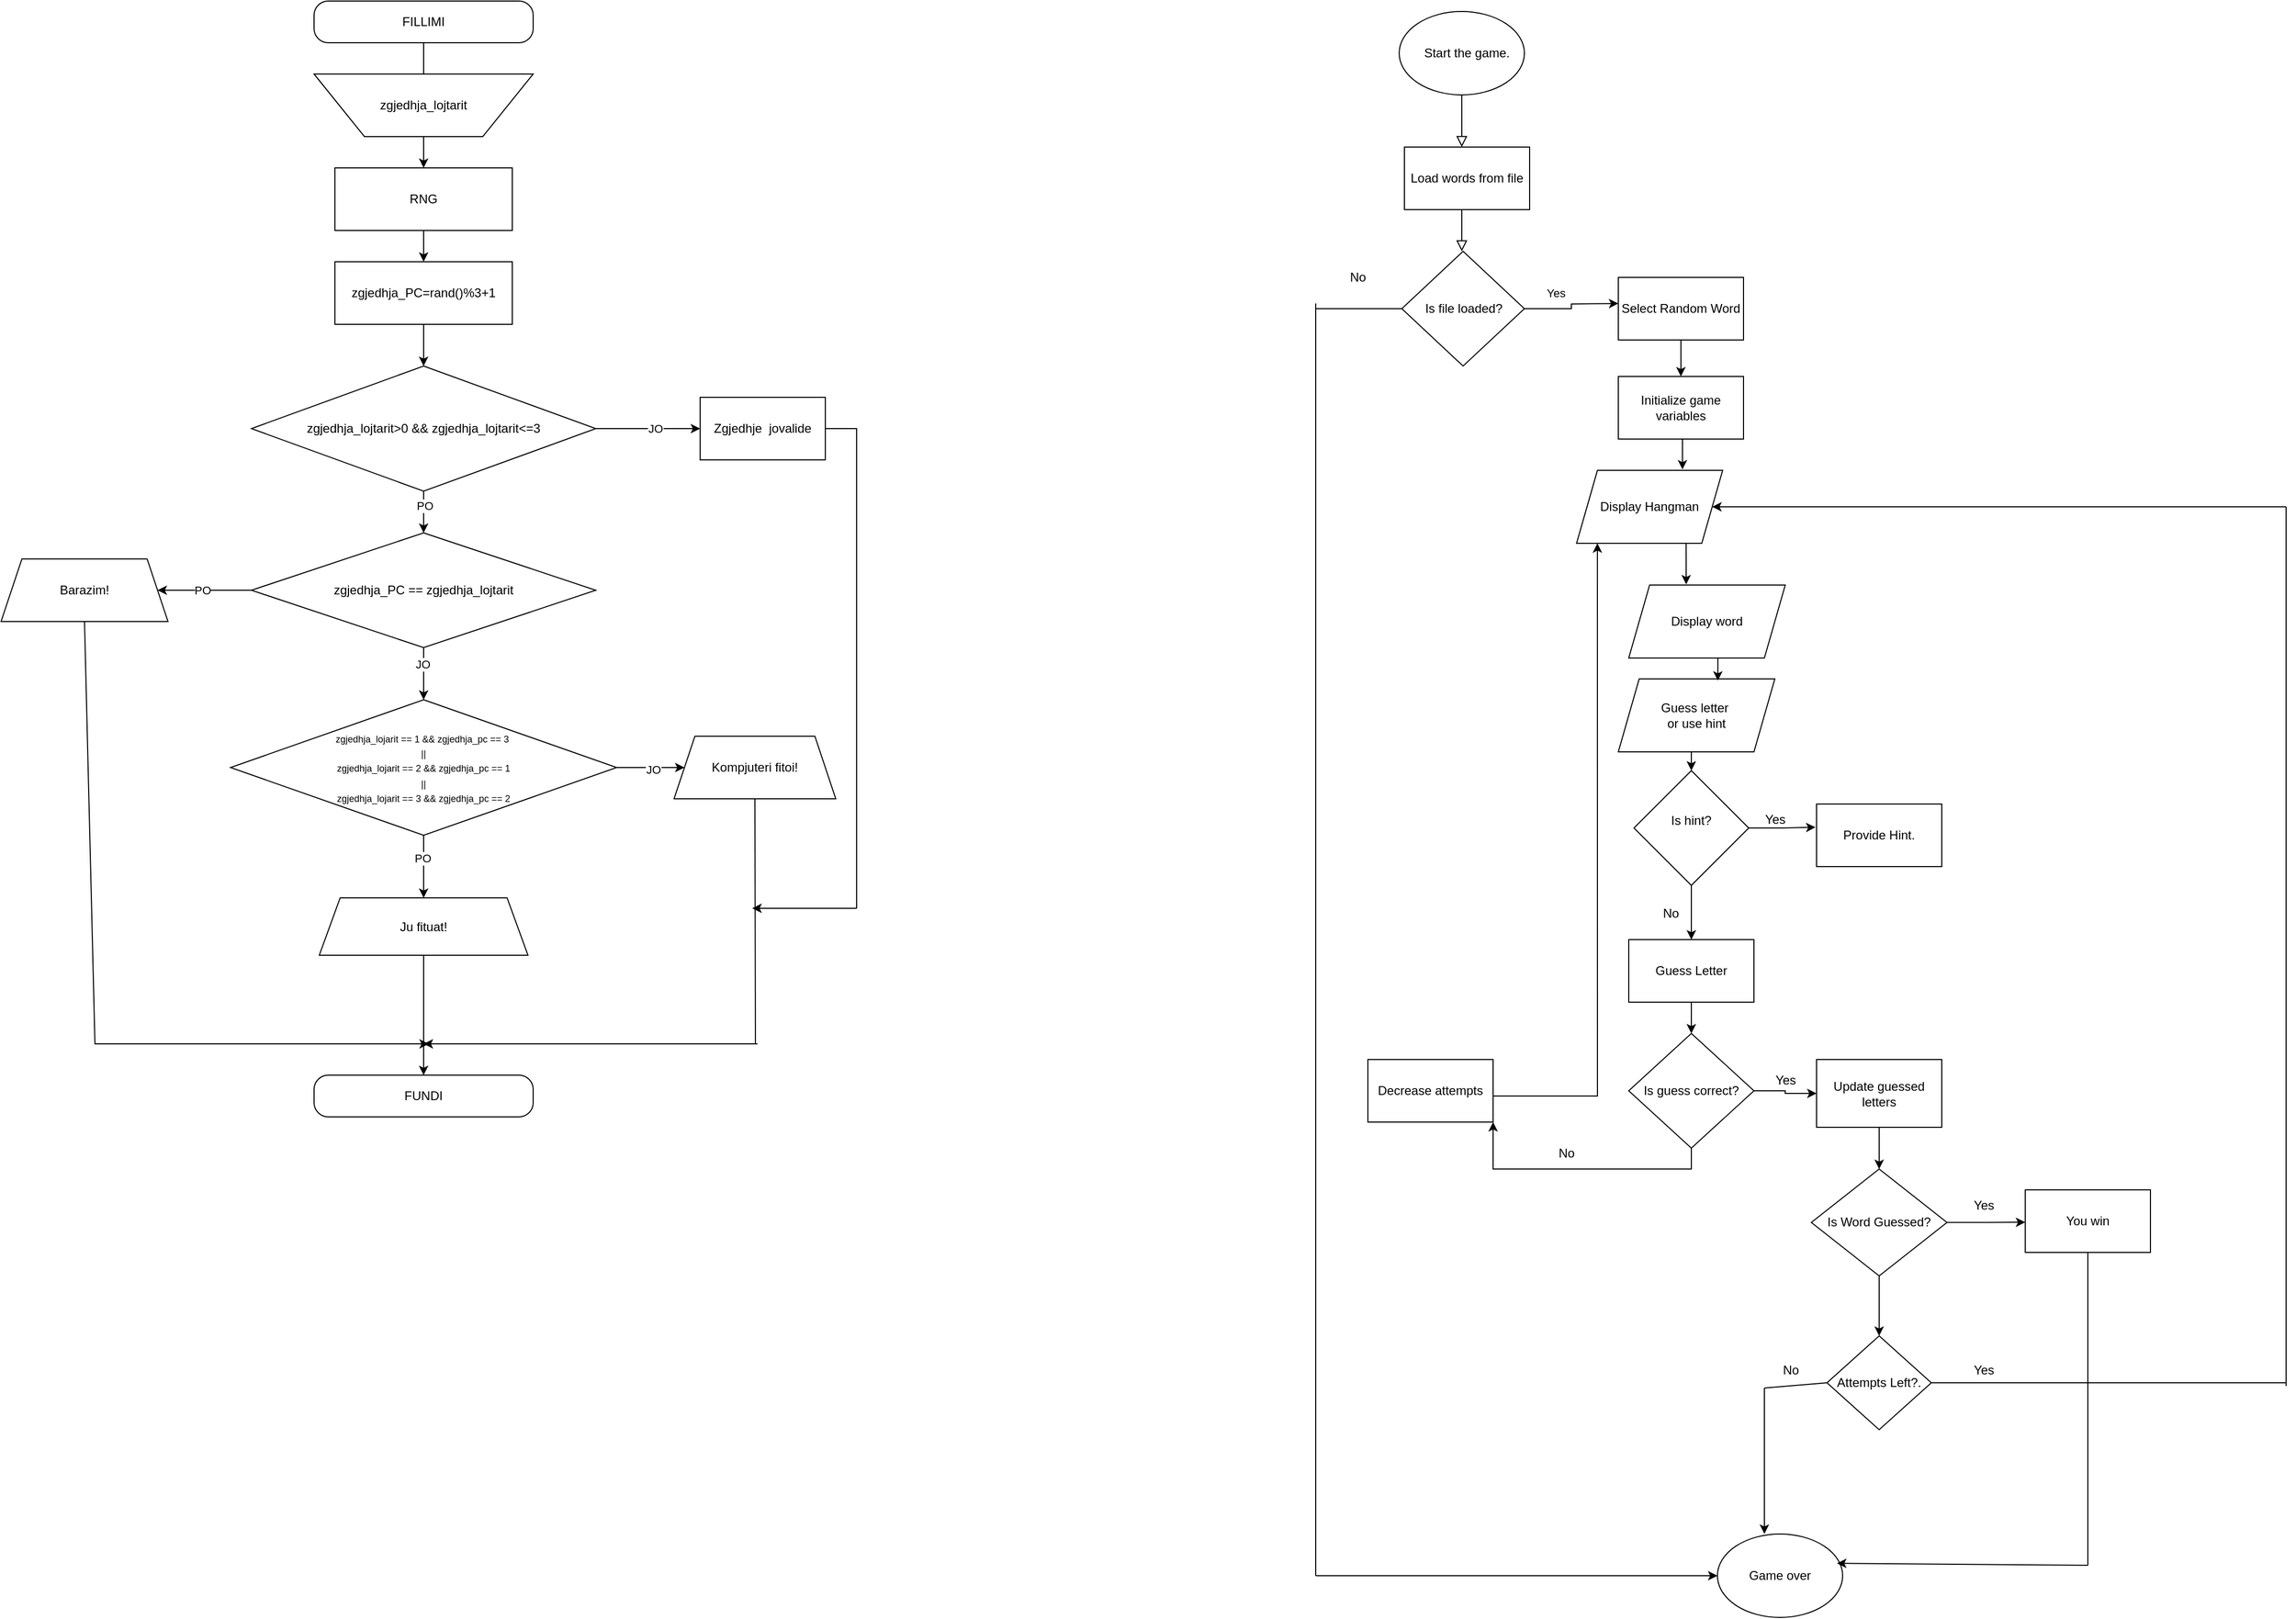 <mxfile version="26.0.6">
  <diagram id="C5RBs43oDa-KdzZeNtuy" name="Page-1">
    <mxGraphModel dx="5160" dy="2228" grid="1" gridSize="10" guides="1" tooltips="1" connect="1" arrows="1" fold="1" page="1" pageScale="1" pageWidth="1169" pageHeight="1654" math="0" shadow="0">
      <root>
        <mxCell id="WIyWlLk6GJQsqaUBKTNV-0" />
        <mxCell id="WIyWlLk6GJQsqaUBKTNV-1" parent="WIyWlLk6GJQsqaUBKTNV-0" />
        <mxCell id="amf6n_xccvMPIKheJyb7-0" value="FILLIMI" style="rounded=1;whiteSpace=wrap;html=1;arcSize=34;" vertex="1" parent="WIyWlLk6GJQsqaUBKTNV-1">
          <mxGeometry x="320" y="20" width="210" height="40" as="geometry" />
        </mxCell>
        <mxCell id="amf6n_xccvMPIKheJyb7-1" value="FUNDI" style="rounded=1;whiteSpace=wrap;html=1;arcSize=34;" vertex="1" parent="WIyWlLk6GJQsqaUBKTNV-1">
          <mxGeometry x="320" y="1050" width="210" height="40" as="geometry" />
        </mxCell>
        <mxCell id="amf6n_xccvMPIKheJyb7-2" value="" style="endArrow=classic;html=1;rounded=0;exitX=0.5;exitY=1;exitDx=0;exitDy=0;" edge="1" parent="WIyWlLk6GJQsqaUBKTNV-1" source="amf6n_xccvMPIKheJyb7-0">
          <mxGeometry width="50" height="50" relative="1" as="geometry">
            <mxPoint x="400" y="190" as="sourcePoint" />
            <mxPoint x="425" y="140" as="targetPoint" />
          </mxGeometry>
        </mxCell>
        <mxCell id="amf6n_xccvMPIKheJyb7-3" value="" style="edgeStyle=orthogonalEdgeStyle;rounded=0;orthogonalLoop=1;jettySize=auto;html=1;" edge="1" parent="WIyWlLk6GJQsqaUBKTNV-1" source="amf6n_xccvMPIKheJyb7-4" target="amf6n_xccvMPIKheJyb7-6">
          <mxGeometry relative="1" as="geometry" />
        </mxCell>
        <mxCell id="amf6n_xccvMPIKheJyb7-4" value="zgjedhja_lojtarit" style="verticalLabelPosition=middle;verticalAlign=middle;html=1;shape=trapezoid;perimeter=trapezoidPerimeter;whiteSpace=wrap;size=0.23;arcSize=10;flipV=1;labelPosition=center;align=center;" vertex="1" parent="WIyWlLk6GJQsqaUBKTNV-1">
          <mxGeometry x="320" y="90" width="210" height="60" as="geometry" />
        </mxCell>
        <mxCell id="amf6n_xccvMPIKheJyb7-5" value="" style="edgeStyle=orthogonalEdgeStyle;rounded=0;orthogonalLoop=1;jettySize=auto;html=1;" edge="1" parent="WIyWlLk6GJQsqaUBKTNV-1" source="amf6n_xccvMPIKheJyb7-6" target="amf6n_xccvMPIKheJyb7-8">
          <mxGeometry relative="1" as="geometry" />
        </mxCell>
        <mxCell id="amf6n_xccvMPIKheJyb7-6" value="RNG" style="rounded=0;whiteSpace=wrap;html=1;" vertex="1" parent="WIyWlLk6GJQsqaUBKTNV-1">
          <mxGeometry x="340" y="180" width="170" height="60" as="geometry" />
        </mxCell>
        <mxCell id="amf6n_xccvMPIKheJyb7-7" value="" style="edgeStyle=orthogonalEdgeStyle;rounded=0;orthogonalLoop=1;jettySize=auto;html=1;" edge="1" parent="WIyWlLk6GJQsqaUBKTNV-1" source="amf6n_xccvMPIKheJyb7-8" target="amf6n_xccvMPIKheJyb7-13">
          <mxGeometry relative="1" as="geometry" />
        </mxCell>
        <mxCell id="amf6n_xccvMPIKheJyb7-8" value="zgjedhja_PC=rand()%3+1" style="whiteSpace=wrap;html=1;rounded=0;" vertex="1" parent="WIyWlLk6GJQsqaUBKTNV-1">
          <mxGeometry x="340" y="270" width="170" height="60" as="geometry" />
        </mxCell>
        <mxCell id="amf6n_xccvMPIKheJyb7-9" value="" style="edgeStyle=orthogonalEdgeStyle;rounded=0;orthogonalLoop=1;jettySize=auto;html=1;" edge="1" parent="WIyWlLk6GJQsqaUBKTNV-1" source="amf6n_xccvMPIKheJyb7-13" target="amf6n_xccvMPIKheJyb7-18">
          <mxGeometry relative="1" as="geometry" />
        </mxCell>
        <mxCell id="amf6n_xccvMPIKheJyb7-10" value="PO" style="edgeLabel;html=1;align=center;verticalAlign=middle;resizable=0;points=[];" vertex="1" connectable="0" parent="amf6n_xccvMPIKheJyb7-9">
          <mxGeometry x="-0.31" y="1" relative="1" as="geometry">
            <mxPoint as="offset" />
          </mxGeometry>
        </mxCell>
        <mxCell id="amf6n_xccvMPIKheJyb7-11" value="" style="edgeStyle=orthogonalEdgeStyle;rounded=0;orthogonalLoop=1;jettySize=auto;html=1;" edge="1" parent="WIyWlLk6GJQsqaUBKTNV-1" source="amf6n_xccvMPIKheJyb7-13" target="amf6n_xccvMPIKheJyb7-25">
          <mxGeometry relative="1" as="geometry" />
        </mxCell>
        <mxCell id="amf6n_xccvMPIKheJyb7-12" value="JO" style="edgeLabel;html=1;align=center;verticalAlign=middle;resizable=0;points=[];" vertex="1" connectable="0" parent="amf6n_xccvMPIKheJyb7-11">
          <mxGeometry x="0.416" y="1" relative="1" as="geometry">
            <mxPoint x="-14" y="1" as="offset" />
          </mxGeometry>
        </mxCell>
        <mxCell id="amf6n_xccvMPIKheJyb7-13" value="zgjedhja_lojtarit&amp;gt;0 &amp;amp;&amp;amp; zgjedhja_lojtarit&amp;lt;=3" style="rhombus;whiteSpace=wrap;html=1;rounded=0;" vertex="1" parent="WIyWlLk6GJQsqaUBKTNV-1">
          <mxGeometry x="260" y="370" width="330" height="120" as="geometry" />
        </mxCell>
        <mxCell id="amf6n_xccvMPIKheJyb7-14" value="" style="edgeStyle=orthogonalEdgeStyle;rounded=0;orthogonalLoop=1;jettySize=auto;html=1;" edge="1" parent="WIyWlLk6GJQsqaUBKTNV-1" source="amf6n_xccvMPIKheJyb7-18" target="amf6n_xccvMPIKheJyb7-23">
          <mxGeometry relative="1" as="geometry" />
        </mxCell>
        <mxCell id="amf6n_xccvMPIKheJyb7-15" value="JO" style="edgeLabel;html=1;align=center;verticalAlign=middle;resizable=0;points=[];" vertex="1" connectable="0" parent="amf6n_xccvMPIKheJyb7-14">
          <mxGeometry x="-0.387" y="-1" relative="1" as="geometry">
            <mxPoint as="offset" />
          </mxGeometry>
        </mxCell>
        <mxCell id="amf6n_xccvMPIKheJyb7-16" value="" style="edgeStyle=orthogonalEdgeStyle;rounded=0;orthogonalLoop=1;jettySize=auto;html=1;" edge="1" parent="WIyWlLk6GJQsqaUBKTNV-1" source="amf6n_xccvMPIKheJyb7-18" target="amf6n_xccvMPIKheJyb7-24">
          <mxGeometry relative="1" as="geometry" />
        </mxCell>
        <mxCell id="amf6n_xccvMPIKheJyb7-17" value="PO" style="edgeLabel;html=1;align=center;verticalAlign=middle;resizable=0;points=[];" vertex="1" connectable="0" parent="amf6n_xccvMPIKheJyb7-16">
          <mxGeometry x="0.047" relative="1" as="geometry">
            <mxPoint as="offset" />
          </mxGeometry>
        </mxCell>
        <mxCell id="amf6n_xccvMPIKheJyb7-18" value="zgjedhja_PC == zgjedhja_lojtarit" style="rhombus;whiteSpace=wrap;html=1;rounded=0;" vertex="1" parent="WIyWlLk6GJQsqaUBKTNV-1">
          <mxGeometry x="260" y="530" width="330" height="110" as="geometry" />
        </mxCell>
        <mxCell id="amf6n_xccvMPIKheJyb7-19" value="" style="edgeStyle=orthogonalEdgeStyle;rounded=0;orthogonalLoop=1;jettySize=auto;html=1;" edge="1" parent="WIyWlLk6GJQsqaUBKTNV-1" source="amf6n_xccvMPIKheJyb7-23" target="amf6n_xccvMPIKheJyb7-27">
          <mxGeometry relative="1" as="geometry" />
        </mxCell>
        <mxCell id="amf6n_xccvMPIKheJyb7-20" value="PO" style="edgeLabel;html=1;align=center;verticalAlign=middle;resizable=0;points=[];" vertex="1" connectable="0" parent="amf6n_xccvMPIKheJyb7-19">
          <mxGeometry x="-0.291" y="-1" relative="1" as="geometry">
            <mxPoint as="offset" />
          </mxGeometry>
        </mxCell>
        <mxCell id="amf6n_xccvMPIKheJyb7-21" value="" style="edgeStyle=orthogonalEdgeStyle;rounded=0;orthogonalLoop=1;jettySize=auto;html=1;" edge="1" parent="WIyWlLk6GJQsqaUBKTNV-1" source="amf6n_xccvMPIKheJyb7-23" target="amf6n_xccvMPIKheJyb7-28">
          <mxGeometry relative="1" as="geometry" />
        </mxCell>
        <mxCell id="amf6n_xccvMPIKheJyb7-22" value="JO" style="edgeLabel;html=1;align=center;verticalAlign=middle;resizable=0;points=[];" vertex="1" connectable="0" parent="amf6n_xccvMPIKheJyb7-21">
          <mxGeometry x="0.077" y="-2" relative="1" as="geometry">
            <mxPoint as="offset" />
          </mxGeometry>
        </mxCell>
        <mxCell id="amf6n_xccvMPIKheJyb7-23" value="&lt;font style=&quot;font-size: 9px;&quot;&gt;zgjedhja_lojarit == 1 &amp;amp;&amp;amp; zgjedhja_pc == 3&amp;nbsp;&lt;/font&gt;&lt;div&gt;&lt;font style=&quot;font-size: 9px;&quot;&gt;||&lt;br&gt;&lt;/font&gt;&lt;div&gt;&lt;div&gt;&lt;font style=&quot;font-size: 9px;&quot;&gt;zgjedhja_lojarit == 2 &amp;amp;&amp;amp; zgjedhja_pc == 1&lt;/font&gt;&lt;/div&gt;&lt;div&gt;&lt;font style=&quot;font-size: 9px;&quot;&gt;||&lt;/font&gt;&lt;/div&gt;&lt;div&gt;&lt;font style=&quot;font-size: 9px;&quot;&gt;zgjedhja_lojarit == 3 &amp;amp;&amp;amp; zgjedhja_pc == 2&lt;/font&gt;&lt;/div&gt;&lt;/div&gt;&lt;/div&gt;" style="rhombus;whiteSpace=wrap;html=1;rounded=0;" vertex="1" parent="WIyWlLk6GJQsqaUBKTNV-1">
          <mxGeometry x="240" y="690" width="370" height="130" as="geometry" />
        </mxCell>
        <mxCell id="amf6n_xccvMPIKheJyb7-24" value="Barazim!" style="shape=trapezoid;perimeter=trapezoidPerimeter;whiteSpace=wrap;html=1;fixedSize=1;rounded=0;" vertex="1" parent="WIyWlLk6GJQsqaUBKTNV-1">
          <mxGeometry x="20" y="555" width="160" height="60" as="geometry" />
        </mxCell>
        <mxCell id="amf6n_xccvMPIKheJyb7-25" value="Zgjedhje&amp;nbsp; jovalide" style="whiteSpace=wrap;html=1;rounded=0;" vertex="1" parent="WIyWlLk6GJQsqaUBKTNV-1">
          <mxGeometry x="690" y="400" width="120" height="60" as="geometry" />
        </mxCell>
        <mxCell id="amf6n_xccvMPIKheJyb7-26" value="" style="edgeStyle=orthogonalEdgeStyle;rounded=0;orthogonalLoop=1;jettySize=auto;html=1;" edge="1" parent="WIyWlLk6GJQsqaUBKTNV-1" source="amf6n_xccvMPIKheJyb7-27" target="amf6n_xccvMPIKheJyb7-1">
          <mxGeometry relative="1" as="geometry" />
        </mxCell>
        <mxCell id="amf6n_xccvMPIKheJyb7-27" value="Ju fituat!" style="shape=trapezoid;perimeter=trapezoidPerimeter;whiteSpace=wrap;html=1;fixedSize=1;rounded=0;" vertex="1" parent="WIyWlLk6GJQsqaUBKTNV-1">
          <mxGeometry x="325" y="880" width="200" height="55" as="geometry" />
        </mxCell>
        <mxCell id="amf6n_xccvMPIKheJyb7-28" value="Kompjuteri fitoi!" style="shape=trapezoid;perimeter=trapezoidPerimeter;whiteSpace=wrap;html=1;fixedSize=1;rounded=0;" vertex="1" parent="WIyWlLk6GJQsqaUBKTNV-1">
          <mxGeometry x="665" y="725" width="155" height="60" as="geometry" />
        </mxCell>
        <mxCell id="amf6n_xccvMPIKheJyb7-29" value="" style="endArrow=classic;html=1;rounded=0;" edge="1" parent="WIyWlLk6GJQsqaUBKTNV-1">
          <mxGeometry width="50" height="50" relative="1" as="geometry">
            <mxPoint x="745" y="1020" as="sourcePoint" />
            <mxPoint x="425" y="1020" as="targetPoint" />
          </mxGeometry>
        </mxCell>
        <mxCell id="amf6n_xccvMPIKheJyb7-30" value="" style="endArrow=none;html=1;rounded=0;entryX=0.5;entryY=1;entryDx=0;entryDy=0;" edge="1" parent="WIyWlLk6GJQsqaUBKTNV-1" target="amf6n_xccvMPIKheJyb7-28">
          <mxGeometry width="50" height="50" relative="1" as="geometry">
            <mxPoint x="743" y="1020" as="sourcePoint" />
            <mxPoint x="740" y="840" as="targetPoint" />
          </mxGeometry>
        </mxCell>
        <mxCell id="amf6n_xccvMPIKheJyb7-31" value="" style="endArrow=none;html=1;rounded=0;entryX=1;entryY=0.5;entryDx=0;entryDy=0;" edge="1" parent="WIyWlLk6GJQsqaUBKTNV-1" target="amf6n_xccvMPIKheJyb7-25">
          <mxGeometry width="50" height="50" relative="1" as="geometry">
            <mxPoint x="840" y="890" as="sourcePoint" />
            <mxPoint x="840" y="480" as="targetPoint" />
            <Array as="points">
              <mxPoint x="840" y="430" />
            </Array>
          </mxGeometry>
        </mxCell>
        <mxCell id="amf6n_xccvMPIKheJyb7-32" value="" style="endArrow=classic;html=1;rounded=0;" edge="1" parent="WIyWlLk6GJQsqaUBKTNV-1">
          <mxGeometry width="50" height="50" relative="1" as="geometry">
            <mxPoint x="840" y="890" as="sourcePoint" />
            <mxPoint x="740" y="890" as="targetPoint" />
            <Array as="points">
              <mxPoint x="790" y="890" />
            </Array>
          </mxGeometry>
        </mxCell>
        <mxCell id="amf6n_xccvMPIKheJyb7-33" value="" style="endArrow=classic;html=1;rounded=0;exitX=0.5;exitY=1;exitDx=0;exitDy=0;" edge="1" parent="WIyWlLk6GJQsqaUBKTNV-1" source="amf6n_xccvMPIKheJyb7-24">
          <mxGeometry width="50" height="50" relative="1" as="geometry">
            <mxPoint x="560" y="900" as="sourcePoint" />
            <mxPoint x="430" y="1020" as="targetPoint" />
            <Array as="points">
              <mxPoint x="110" y="1020" />
            </Array>
          </mxGeometry>
        </mxCell>
        <mxCell id="amf6n_xccvMPIKheJyb7-34" value="" style="rounded=0;html=1;jettySize=auto;orthogonalLoop=1;fontSize=11;endArrow=block;endFill=0;endSize=8;strokeWidth=1;shadow=0;labelBackgroundColor=none;edgeStyle=orthogonalEdgeStyle;" edge="1" parent="WIyWlLk6GJQsqaUBKTNV-1">
          <mxGeometry relative="1" as="geometry">
            <mxPoint x="1420" y="110" as="sourcePoint" />
            <mxPoint x="1420" y="160.0" as="targetPoint" />
          </mxGeometry>
        </mxCell>
        <mxCell id="amf6n_xccvMPIKheJyb7-35" value="Yes" style="rounded=0;html=1;jettySize=auto;orthogonalLoop=1;fontSize=11;endArrow=block;endFill=0;endSize=8;strokeWidth=1;shadow=0;labelBackgroundColor=none;edgeStyle=orthogonalEdgeStyle;" edge="1" parent="WIyWlLk6GJQsqaUBKTNV-1">
          <mxGeometry x="1" y="98" relative="1" as="geometry">
            <mxPoint x="-8" y="38" as="offset" />
            <mxPoint x="1440" y="210" as="sourcePoint" />
            <mxPoint x="1420" y="260.0" as="targetPoint" />
          </mxGeometry>
        </mxCell>
        <mxCell id="amf6n_xccvMPIKheJyb7-36" value="&amp;nbsp; &amp;nbsp;Start the game." style="ellipse;whiteSpace=wrap;html=1;" vertex="1" parent="WIyWlLk6GJQsqaUBKTNV-1">
          <mxGeometry x="1360" y="30" width="120" height="80" as="geometry" />
        </mxCell>
        <mxCell id="amf6n_xccvMPIKheJyb7-37" value="&lt;span data-end=&quot;485&quot; data-start=&quot;461&quot;&gt;Load words from file&lt;/span&gt;" style="rounded=0;whiteSpace=wrap;html=1;" vertex="1" parent="WIyWlLk6GJQsqaUBKTNV-1">
          <mxGeometry x="1365" y="160" width="120" height="60" as="geometry" />
        </mxCell>
        <mxCell id="amf6n_xccvMPIKheJyb7-38" style="edgeStyle=orthogonalEdgeStyle;rounded=0;orthogonalLoop=1;jettySize=auto;html=1;entryX=0;entryY=0.25;entryDx=0;entryDy=0;" edge="1" parent="WIyWlLk6GJQsqaUBKTNV-1" source="amf6n_xccvMPIKheJyb7-39">
          <mxGeometry relative="1" as="geometry">
            <mxPoint x="1570" y="310" as="targetPoint" />
          </mxGeometry>
        </mxCell>
        <mxCell id="amf6n_xccvMPIKheJyb7-39" value="&lt;span data-end=&quot;701&quot; data-start=&quot;682&quot;&gt;Is file loaded?&lt;/span&gt;" style="rhombus;whiteSpace=wrap;html=1;" vertex="1" parent="WIyWlLk6GJQsqaUBKTNV-1">
          <mxGeometry x="1362.5" y="260" width="117.5" height="110" as="geometry" />
        </mxCell>
        <mxCell id="amf6n_xccvMPIKheJyb7-40" style="edgeStyle=orthogonalEdgeStyle;rounded=0;orthogonalLoop=1;jettySize=auto;html=1;exitX=0.5;exitY=1;exitDx=0;exitDy=0;" edge="1" parent="WIyWlLk6GJQsqaUBKTNV-1" source="amf6n_xccvMPIKheJyb7-41" target="amf6n_xccvMPIKheJyb7-44">
          <mxGeometry relative="1" as="geometry">
            <mxPoint x="1630.148" y="390.0" as="targetPoint" />
          </mxGeometry>
        </mxCell>
        <mxCell id="amf6n_xccvMPIKheJyb7-41" value="Select Random Word" style="rounded=0;whiteSpace=wrap;html=1;" vertex="1" parent="WIyWlLk6GJQsqaUBKTNV-1">
          <mxGeometry x="1570" y="285" width="120" height="60" as="geometry" />
        </mxCell>
        <mxCell id="amf6n_xccvMPIKheJyb7-42" value="No" style="text;html=1;align=center;verticalAlign=middle;resizable=0;points=[];autosize=1;strokeColor=none;fillColor=none;" vertex="1" parent="WIyWlLk6GJQsqaUBKTNV-1">
          <mxGeometry x="1300" y="270" width="40" height="30" as="geometry" />
        </mxCell>
        <mxCell id="amf6n_xccvMPIKheJyb7-43" value="Game over" style="ellipse;whiteSpace=wrap;html=1;" vertex="1" parent="WIyWlLk6GJQsqaUBKTNV-1">
          <mxGeometry x="1665" y="1490" width="120" height="80" as="geometry" />
        </mxCell>
        <mxCell id="amf6n_xccvMPIKheJyb7-44" value="Initialize game variables" style="rounded=0;whiteSpace=wrap;html=1;" vertex="1" parent="WIyWlLk6GJQsqaUBKTNV-1">
          <mxGeometry x="1569.998" y="380.0" width="120" height="60" as="geometry" />
        </mxCell>
        <mxCell id="amf6n_xccvMPIKheJyb7-45" value="Display word" style="shape=parallelogram;perimeter=parallelogramPerimeter;whiteSpace=wrap;html=1;fixedSize=1;" vertex="1" parent="WIyWlLk6GJQsqaUBKTNV-1">
          <mxGeometry x="1580" y="580" width="150" height="70" as="geometry" />
        </mxCell>
        <mxCell id="amf6n_xccvMPIKheJyb7-46" style="edgeStyle=orthogonalEdgeStyle;rounded=0;orthogonalLoop=1;jettySize=auto;html=1;exitX=0.5;exitY=1;exitDx=0;exitDy=0;entryX=0.582;entryY=-0.012;entryDx=0;entryDy=0;entryPerimeter=0;" edge="1" parent="WIyWlLk6GJQsqaUBKTNV-1" source="amf6n_xccvMPIKheJyb7-44">
          <mxGeometry relative="1" as="geometry">
            <mxPoint x="1631.48" y="469.16" as="targetPoint" />
          </mxGeometry>
        </mxCell>
        <mxCell id="amf6n_xccvMPIKheJyb7-47" style="edgeStyle=orthogonalEdgeStyle;rounded=0;orthogonalLoop=1;jettySize=auto;html=1;exitX=0.5;exitY=1;exitDx=0;exitDy=0;entryX=0.5;entryY=0;entryDx=0;entryDy=0;" edge="1" parent="WIyWlLk6GJQsqaUBKTNV-1" source="amf6n_xccvMPIKheJyb7-48" target="amf6n_xccvMPIKheJyb7-51">
          <mxGeometry relative="1" as="geometry" />
        </mxCell>
        <mxCell id="amf6n_xccvMPIKheJyb7-48" value="&lt;span data-end=&quot;1879&quot; data-start=&quot;1851&quot;&gt;Guess letter&amp;nbsp;&lt;/span&gt;&lt;div&gt;&lt;span data-end=&quot;1879&quot; data-start=&quot;1851&quot;&gt;or use hint&lt;/span&gt;&lt;/div&gt;" style="shape=parallelogram;perimeter=parallelogramPerimeter;whiteSpace=wrap;html=1;fixedSize=1;" vertex="1" parent="WIyWlLk6GJQsqaUBKTNV-1">
          <mxGeometry x="1570" y="670" width="150" height="70" as="geometry" />
        </mxCell>
        <mxCell id="amf6n_xccvMPIKheJyb7-49" style="edgeStyle=orthogonalEdgeStyle;rounded=0;orthogonalLoop=1;jettySize=auto;html=1;exitX=0.5;exitY=1;exitDx=0;exitDy=0;entryX=0.636;entryY=0.024;entryDx=0;entryDy=0;entryPerimeter=0;" edge="1" parent="WIyWlLk6GJQsqaUBKTNV-1" source="amf6n_xccvMPIKheJyb7-45" target="amf6n_xccvMPIKheJyb7-48">
          <mxGeometry relative="1" as="geometry" />
        </mxCell>
        <mxCell id="amf6n_xccvMPIKheJyb7-50" style="edgeStyle=orthogonalEdgeStyle;rounded=0;orthogonalLoop=1;jettySize=auto;html=1;exitX=0.5;exitY=1;exitDx=0;exitDy=0;entryX=0.5;entryY=0;entryDx=0;entryDy=0;" edge="1" parent="WIyWlLk6GJQsqaUBKTNV-1" source="amf6n_xccvMPIKheJyb7-51" target="amf6n_xccvMPIKheJyb7-56">
          <mxGeometry relative="1" as="geometry" />
        </mxCell>
        <mxCell id="amf6n_xccvMPIKheJyb7-51" value="&#xa;Is hint?&#xa;&#xa;" style="rhombus;whiteSpace=wrap;html=1;" vertex="1" parent="WIyWlLk6GJQsqaUBKTNV-1">
          <mxGeometry x="1585" y="758" width="110" height="110" as="geometry" />
        </mxCell>
        <mxCell id="amf6n_xccvMPIKheJyb7-52" value="Yes" style="text;html=1;align=center;verticalAlign=middle;resizable=0;points=[];autosize=1;strokeColor=none;fillColor=none;" vertex="1" parent="WIyWlLk6GJQsqaUBKTNV-1">
          <mxGeometry x="1700" y="790" width="40" height="30" as="geometry" />
        </mxCell>
        <mxCell id="amf6n_xccvMPIKheJyb7-53" value="&lt;span style=&quot;&quot; data-end=&quot;2158&quot; data-start=&quot;2142&quot;&gt;Provide Hint&lt;/span&gt;." style="rounded=0;whiteSpace=wrap;html=1;" vertex="1" parent="WIyWlLk6GJQsqaUBKTNV-1">
          <mxGeometry x="1760" y="790" width="120" height="60" as="geometry" />
        </mxCell>
        <mxCell id="amf6n_xccvMPIKheJyb7-54" value="No" style="text;html=1;align=center;verticalAlign=middle;resizable=0;points=[];autosize=1;strokeColor=none;fillColor=none;" vertex="1" parent="WIyWlLk6GJQsqaUBKTNV-1">
          <mxGeometry x="1600" y="880" width="40" height="30" as="geometry" />
        </mxCell>
        <mxCell id="amf6n_xccvMPIKheJyb7-55" style="edgeStyle=orthogonalEdgeStyle;rounded=0;orthogonalLoop=1;jettySize=auto;html=1;exitX=0.5;exitY=1;exitDx=0;exitDy=0;entryX=0.5;entryY=0;entryDx=0;entryDy=0;" edge="1" parent="WIyWlLk6GJQsqaUBKTNV-1" source="amf6n_xccvMPIKheJyb7-56" target="amf6n_xccvMPIKheJyb7-59">
          <mxGeometry relative="1" as="geometry" />
        </mxCell>
        <mxCell id="amf6n_xccvMPIKheJyb7-56" value="&lt;div&gt;Guess Letter&lt;/div&gt;" style="rounded=0;whiteSpace=wrap;html=1;" vertex="1" parent="WIyWlLk6GJQsqaUBKTNV-1">
          <mxGeometry x="1580" y="920" width="120" height="60" as="geometry" />
        </mxCell>
        <mxCell id="amf6n_xccvMPIKheJyb7-57" style="edgeStyle=orthogonalEdgeStyle;rounded=0;orthogonalLoop=1;jettySize=auto;html=1;exitX=1;exitY=0.5;exitDx=0;exitDy=0;entryX=0;entryY=0.5;entryDx=0;entryDy=0;" edge="1" parent="WIyWlLk6GJQsqaUBKTNV-1" source="amf6n_xccvMPIKheJyb7-59" target="amf6n_xccvMPIKheJyb7-61">
          <mxGeometry relative="1" as="geometry" />
        </mxCell>
        <mxCell id="amf6n_xccvMPIKheJyb7-58" style="edgeStyle=orthogonalEdgeStyle;rounded=0;orthogonalLoop=1;jettySize=auto;html=1;exitX=0.5;exitY=1;exitDx=0;exitDy=0;entryX=1;entryY=1;entryDx=0;entryDy=0;" edge="1" parent="WIyWlLk6GJQsqaUBKTNV-1" source="amf6n_xccvMPIKheJyb7-59" target="amf6n_xccvMPIKheJyb7-64">
          <mxGeometry relative="1" as="geometry" />
        </mxCell>
        <mxCell id="amf6n_xccvMPIKheJyb7-59" value="Is guess correct?" style="rhombus;whiteSpace=wrap;html=1;" vertex="1" parent="WIyWlLk6GJQsqaUBKTNV-1">
          <mxGeometry x="1580" y="1010" width="120" height="110" as="geometry" />
        </mxCell>
        <mxCell id="amf6n_xccvMPIKheJyb7-60" style="edgeStyle=orthogonalEdgeStyle;rounded=0;orthogonalLoop=1;jettySize=auto;html=1;exitX=0.5;exitY=1;exitDx=0;exitDy=0;entryX=0.5;entryY=0;entryDx=0;entryDy=0;" edge="1" parent="WIyWlLk6GJQsqaUBKTNV-1" source="amf6n_xccvMPIKheJyb7-61" target="amf6n_xccvMPIKheJyb7-71">
          <mxGeometry relative="1" as="geometry" />
        </mxCell>
        <mxCell id="amf6n_xccvMPIKheJyb7-61" value="Update guessed letters" style="rounded=0;whiteSpace=wrap;html=1;" vertex="1" parent="WIyWlLk6GJQsqaUBKTNV-1">
          <mxGeometry x="1760" y="1035" width="120" height="65" as="geometry" />
        </mxCell>
        <mxCell id="amf6n_xccvMPIKheJyb7-62" value="Yes" style="text;html=1;align=center;verticalAlign=middle;resizable=0;points=[];autosize=1;strokeColor=none;fillColor=none;" vertex="1" parent="WIyWlLk6GJQsqaUBKTNV-1">
          <mxGeometry x="1710" y="1040" width="40" height="30" as="geometry" />
        </mxCell>
        <mxCell id="amf6n_xccvMPIKheJyb7-63" style="edgeStyle=orthogonalEdgeStyle;rounded=0;orthogonalLoop=1;jettySize=auto;html=1;exitX=0.5;exitY=0;exitDx=0;exitDy=0;entryX=0;entryY=0.5;entryDx=0;entryDy=0;" edge="1" parent="WIyWlLk6GJQsqaUBKTNV-1">
          <mxGeometry relative="1" as="geometry">
            <mxPoint x="1549.96" y="539.96" as="targetPoint" />
            <mxPoint x="1379.96" y="1069.96" as="sourcePoint" />
            <Array as="points">
              <mxPoint x="1379.96" y="1070.96" />
              <mxPoint x="1549.96" y="1070.96" />
            </Array>
          </mxGeometry>
        </mxCell>
        <mxCell id="amf6n_xccvMPIKheJyb7-64" value="Decrease attempts" style="rounded=0;whiteSpace=wrap;html=1;" vertex="1" parent="WIyWlLk6GJQsqaUBKTNV-1">
          <mxGeometry x="1330" y="1035" width="120" height="60" as="geometry" />
        </mxCell>
        <mxCell id="amf6n_xccvMPIKheJyb7-65" value="No" style="text;html=1;align=center;verticalAlign=middle;resizable=0;points=[];autosize=1;strokeColor=none;fillColor=none;" vertex="1" parent="WIyWlLk6GJQsqaUBKTNV-1">
          <mxGeometry x="1500" y="1110" width="40" height="30" as="geometry" />
        </mxCell>
        <mxCell id="amf6n_xccvMPIKheJyb7-66" value="Display Hangman" style="shape=parallelogram;perimeter=parallelogramPerimeter;whiteSpace=wrap;html=1;fixedSize=1;" vertex="1" parent="WIyWlLk6GJQsqaUBKTNV-1">
          <mxGeometry x="1530" y="470" width="140" height="70" as="geometry" />
        </mxCell>
        <mxCell id="amf6n_xccvMPIKheJyb7-67" style="edgeStyle=orthogonalEdgeStyle;rounded=0;orthogonalLoop=1;jettySize=auto;html=1;exitX=1;exitY=0.5;exitDx=0;exitDy=0;entryX=-0.009;entryY=0.371;entryDx=0;entryDy=0;entryPerimeter=0;" edge="1" parent="WIyWlLk6GJQsqaUBKTNV-1" source="amf6n_xccvMPIKheJyb7-51" target="amf6n_xccvMPIKheJyb7-53">
          <mxGeometry relative="1" as="geometry" />
        </mxCell>
        <mxCell id="amf6n_xccvMPIKheJyb7-68" style="edgeStyle=orthogonalEdgeStyle;rounded=0;orthogonalLoop=1;jettySize=auto;html=1;exitX=0.75;exitY=1;exitDx=0;exitDy=0;entryX=0.367;entryY=-0.009;entryDx=0;entryDy=0;entryPerimeter=0;" edge="1" parent="WIyWlLk6GJQsqaUBKTNV-1" source="amf6n_xccvMPIKheJyb7-66" target="amf6n_xccvMPIKheJyb7-45">
          <mxGeometry relative="1" as="geometry" />
        </mxCell>
        <mxCell id="amf6n_xccvMPIKheJyb7-69" style="edgeStyle=orthogonalEdgeStyle;rounded=0;orthogonalLoop=1;jettySize=auto;html=1;exitX=1;exitY=0.5;exitDx=0;exitDy=0;" edge="1" parent="WIyWlLk6GJQsqaUBKTNV-1" source="amf6n_xccvMPIKheJyb7-71">
          <mxGeometry relative="1" as="geometry">
            <mxPoint x="1960" y="1191" as="targetPoint" />
          </mxGeometry>
        </mxCell>
        <mxCell id="amf6n_xccvMPIKheJyb7-70" style="edgeStyle=orthogonalEdgeStyle;rounded=0;orthogonalLoop=1;jettySize=auto;html=1;exitX=0.5;exitY=1;exitDx=0;exitDy=0;" edge="1" parent="WIyWlLk6GJQsqaUBKTNV-1" source="amf6n_xccvMPIKheJyb7-71" target="amf6n_xccvMPIKheJyb7-74">
          <mxGeometry relative="1" as="geometry">
            <mxPoint x="1820" y="1330.0" as="targetPoint" />
          </mxGeometry>
        </mxCell>
        <mxCell id="amf6n_xccvMPIKheJyb7-71" value="Is Word Guessed?" style="rhombus;whiteSpace=wrap;html=1;" vertex="1" parent="WIyWlLk6GJQsqaUBKTNV-1">
          <mxGeometry x="1755" y="1140" width="130" height="102.5" as="geometry" />
        </mxCell>
        <mxCell id="amf6n_xccvMPIKheJyb7-72" value="Yes" style="text;html=1;align=center;verticalAlign=middle;resizable=0;points=[];autosize=1;strokeColor=none;fillColor=none;" vertex="1" parent="WIyWlLk6GJQsqaUBKTNV-1">
          <mxGeometry x="1900" y="1160" width="40" height="30" as="geometry" />
        </mxCell>
        <mxCell id="amf6n_xccvMPIKheJyb7-73" value="You win" style="rounded=0;whiteSpace=wrap;html=1;" vertex="1" parent="WIyWlLk6GJQsqaUBKTNV-1">
          <mxGeometry x="1960" y="1160" width="120" height="60" as="geometry" />
        </mxCell>
        <mxCell id="amf6n_xccvMPIKheJyb7-74" value="&lt;span style=&quot;&quot; data-end=&quot;3490&quot; data-start=&quot;3472&quot;&gt;Attempts Left?&lt;/span&gt;." style="rhombus;whiteSpace=wrap;html=1;" vertex="1" parent="WIyWlLk6GJQsqaUBKTNV-1">
          <mxGeometry x="1770" y="1300" width="100" height="90" as="geometry" />
        </mxCell>
        <mxCell id="amf6n_xccvMPIKheJyb7-75" value="Yes" style="text;html=1;align=center;verticalAlign=middle;resizable=0;points=[];autosize=1;strokeColor=none;fillColor=none;" vertex="1" parent="WIyWlLk6GJQsqaUBKTNV-1">
          <mxGeometry x="1900" y="1318" width="40" height="30" as="geometry" />
        </mxCell>
        <mxCell id="amf6n_xccvMPIKheJyb7-76" value="" style="endArrow=none;html=1;rounded=0;" edge="1" parent="WIyWlLk6GJQsqaUBKTNV-1">
          <mxGeometry width="50" height="50" relative="1" as="geometry">
            <mxPoint x="2210" y="1348" as="sourcePoint" />
            <mxPoint x="2210" y="505" as="targetPoint" />
          </mxGeometry>
        </mxCell>
        <mxCell id="amf6n_xccvMPIKheJyb7-77" value="" style="endArrow=none;html=1;rounded=0;exitX=1;exitY=0.5;exitDx=0;exitDy=0;" edge="1" parent="WIyWlLk6GJQsqaUBKTNV-1" source="amf6n_xccvMPIKheJyb7-74">
          <mxGeometry width="50" height="50" relative="1" as="geometry">
            <mxPoint x="1980" y="1330" as="sourcePoint" />
            <mxPoint x="2210" y="1345" as="targetPoint" />
          </mxGeometry>
        </mxCell>
        <mxCell id="amf6n_xccvMPIKheJyb7-78" value="" style="endArrow=classic;html=1;rounded=0;" edge="1" parent="WIyWlLk6GJQsqaUBKTNV-1" target="amf6n_xccvMPIKheJyb7-66">
          <mxGeometry width="50" height="50" relative="1" as="geometry">
            <mxPoint x="2210" y="505" as="sourcePoint" />
            <mxPoint x="2030" y="450" as="targetPoint" />
          </mxGeometry>
        </mxCell>
        <mxCell id="amf6n_xccvMPIKheJyb7-79" value="" style="endArrow=none;html=1;rounded=0;entryX=0;entryY=0.5;entryDx=0;entryDy=0;" edge="1" parent="WIyWlLk6GJQsqaUBKTNV-1" target="amf6n_xccvMPIKheJyb7-39">
          <mxGeometry width="50" height="50" relative="1" as="geometry">
            <mxPoint x="1280" y="315" as="sourcePoint" />
            <mxPoint x="1330" y="310" as="targetPoint" />
          </mxGeometry>
        </mxCell>
        <mxCell id="amf6n_xccvMPIKheJyb7-80" value="" style="endArrow=none;html=1;rounded=0;" edge="1" parent="WIyWlLk6GJQsqaUBKTNV-1">
          <mxGeometry width="50" height="50" relative="1" as="geometry">
            <mxPoint x="1280" y="1530" as="sourcePoint" />
            <mxPoint x="1280" y="310" as="targetPoint" />
          </mxGeometry>
        </mxCell>
        <mxCell id="amf6n_xccvMPIKheJyb7-81" value="" style="endArrow=classic;html=1;rounded=0;" edge="1" parent="WIyWlLk6GJQsqaUBKTNV-1" target="amf6n_xccvMPIKheJyb7-43">
          <mxGeometry width="50" height="50" relative="1" as="geometry">
            <mxPoint x="1280" y="1530" as="sourcePoint" />
            <mxPoint x="1370" y="1480" as="targetPoint" />
          </mxGeometry>
        </mxCell>
        <mxCell id="amf6n_xccvMPIKheJyb7-82" value="" style="endArrow=none;html=1;rounded=0;entryX=0;entryY=0.5;entryDx=0;entryDy=0;" edge="1" parent="WIyWlLk6GJQsqaUBKTNV-1" target="amf6n_xccvMPIKheJyb7-74">
          <mxGeometry width="50" height="50" relative="1" as="geometry">
            <mxPoint x="1710" y="1350" as="sourcePoint" />
            <mxPoint x="1640" y="1350" as="targetPoint" />
          </mxGeometry>
        </mxCell>
        <mxCell id="amf6n_xccvMPIKheJyb7-83" value="" style="endArrow=classic;html=1;rounded=0;entryX=0.375;entryY=-0.002;entryDx=0;entryDy=0;entryPerimeter=0;" edge="1" parent="WIyWlLk6GJQsqaUBKTNV-1" target="amf6n_xccvMPIKheJyb7-43">
          <mxGeometry width="50" height="50" relative="1" as="geometry">
            <mxPoint x="1710" y="1350" as="sourcePoint" />
            <mxPoint x="1660" y="1480" as="targetPoint" />
          </mxGeometry>
        </mxCell>
        <mxCell id="amf6n_xccvMPIKheJyb7-84" value="No" style="text;html=1;align=center;verticalAlign=middle;resizable=0;points=[];autosize=1;strokeColor=none;fillColor=none;" vertex="1" parent="WIyWlLk6GJQsqaUBKTNV-1">
          <mxGeometry x="1715" y="1318" width="40" height="30" as="geometry" />
        </mxCell>
        <mxCell id="amf6n_xccvMPIKheJyb7-85" value="" style="endArrow=none;html=1;rounded=0;entryX=0.5;entryY=1;entryDx=0;entryDy=0;" edge="1" parent="WIyWlLk6GJQsqaUBKTNV-1" target="amf6n_xccvMPIKheJyb7-73">
          <mxGeometry width="50" height="50" relative="1" as="geometry">
            <mxPoint x="2020" y="1520" as="sourcePoint" />
            <mxPoint x="1640" y="1230" as="targetPoint" />
          </mxGeometry>
        </mxCell>
        <mxCell id="amf6n_xccvMPIKheJyb7-86" value="" style="endArrow=classic;html=1;rounded=0;entryX=0.955;entryY=0.351;entryDx=0;entryDy=0;entryPerimeter=0;" edge="1" parent="WIyWlLk6GJQsqaUBKTNV-1" target="amf6n_xccvMPIKheJyb7-43">
          <mxGeometry width="50" height="50" relative="1" as="geometry">
            <mxPoint x="2020" y="1520" as="sourcePoint" />
            <mxPoint x="1640" y="1230" as="targetPoint" />
          </mxGeometry>
        </mxCell>
      </root>
    </mxGraphModel>
  </diagram>
</mxfile>
